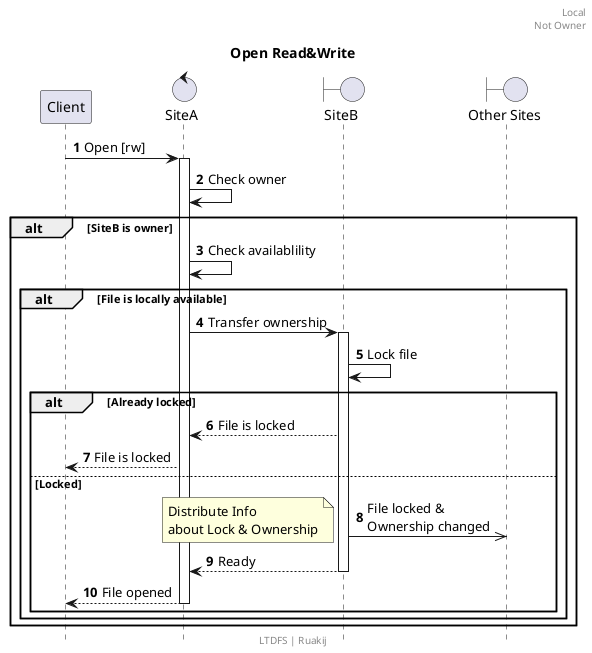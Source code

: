 @startuml
autonumber
hide footbox

footer "LTDFS | Ruakij"

header "Local\nNot Owner"
title "Open Read&Write"

participant Client
control SiteA
boundary SiteB
boundary "Other Sites" as Others


Client -> SiteA ++ : Open [rw]
    
    SiteA -> SiteA : Check owner
    alt SiteB is owner

        SiteA -> SiteA : Check availablility
        alt File is locally available

            SiteA -> SiteB ++ : Transfer ownership

            SiteB -> SiteB : Lock file
            alt Already locked

                SiteB --> SiteA : File is locked
                SiteA --> Client : File is locked

            else Locked

                SiteB ->> Others : File locked &\nOwnership changed
                note left
                    Distribute Info
                    about Lock & Ownership
                end note

                SiteB --> SiteA -- : Ready

                SiteA --> Client -- : File opened

            end
        
        end

    end

@enduml